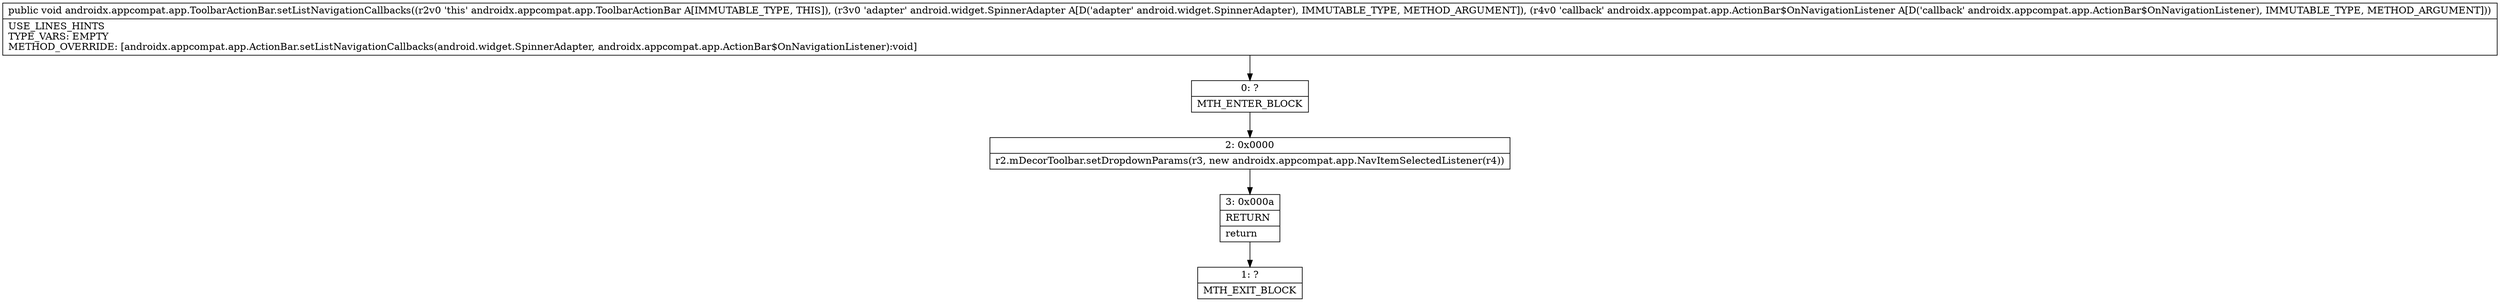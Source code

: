 digraph "CFG forandroidx.appcompat.app.ToolbarActionBar.setListNavigationCallbacks(Landroid\/widget\/SpinnerAdapter;Landroidx\/appcompat\/app\/ActionBar$OnNavigationListener;)V" {
Node_0 [shape=record,label="{0\:\ ?|MTH_ENTER_BLOCK\l}"];
Node_2 [shape=record,label="{2\:\ 0x0000|r2.mDecorToolbar.setDropdownParams(r3, new androidx.appcompat.app.NavItemSelectedListener(r4))\l}"];
Node_3 [shape=record,label="{3\:\ 0x000a|RETURN\l|return\l}"];
Node_1 [shape=record,label="{1\:\ ?|MTH_EXIT_BLOCK\l}"];
MethodNode[shape=record,label="{public void androidx.appcompat.app.ToolbarActionBar.setListNavigationCallbacks((r2v0 'this' androidx.appcompat.app.ToolbarActionBar A[IMMUTABLE_TYPE, THIS]), (r3v0 'adapter' android.widget.SpinnerAdapter A[D('adapter' android.widget.SpinnerAdapter), IMMUTABLE_TYPE, METHOD_ARGUMENT]), (r4v0 'callback' androidx.appcompat.app.ActionBar$OnNavigationListener A[D('callback' androidx.appcompat.app.ActionBar$OnNavigationListener), IMMUTABLE_TYPE, METHOD_ARGUMENT]))  | USE_LINES_HINTS\lTYPE_VARS: EMPTY\lMETHOD_OVERRIDE: [androidx.appcompat.app.ActionBar.setListNavigationCallbacks(android.widget.SpinnerAdapter, androidx.appcompat.app.ActionBar$OnNavigationListener):void]\l}"];
MethodNode -> Node_0;Node_0 -> Node_2;
Node_2 -> Node_3;
Node_3 -> Node_1;
}


